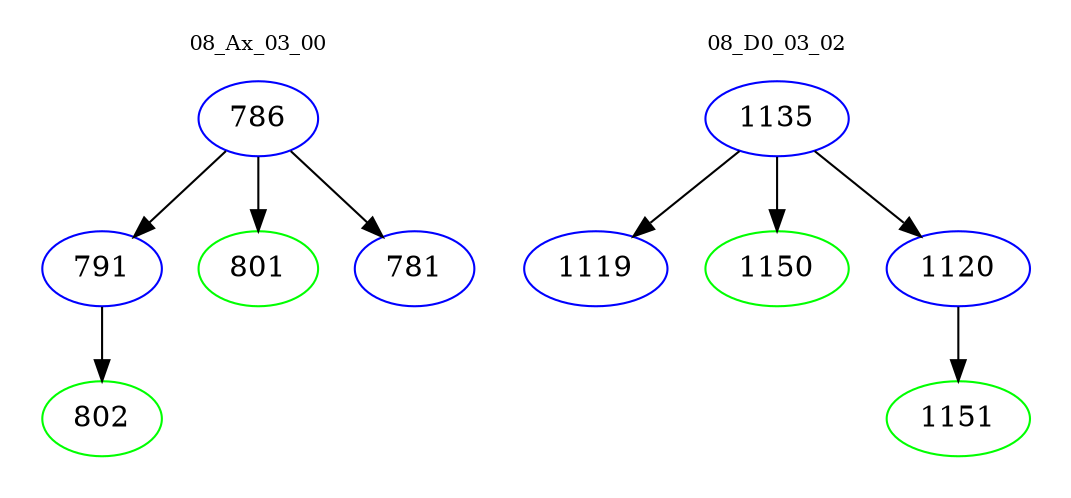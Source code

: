 digraph{
subgraph cluster_0 {
color = white
label = "08_Ax_03_00";
fontsize=10;
T0_786 [label="786", color="blue"]
T0_786 -> T0_791 [color="black"]
T0_791 [label="791", color="blue"]
T0_791 -> T0_802 [color="black"]
T0_802 [label="802", color="green"]
T0_786 -> T0_801 [color="black"]
T0_801 [label="801", color="green"]
T0_786 -> T0_781 [color="black"]
T0_781 [label="781", color="blue"]
}
subgraph cluster_1 {
color = white
label = "08_D0_03_02";
fontsize=10;
T1_1135 [label="1135", color="blue"]
T1_1135 -> T1_1119 [color="black"]
T1_1119 [label="1119", color="blue"]
T1_1135 -> T1_1150 [color="black"]
T1_1150 [label="1150", color="green"]
T1_1135 -> T1_1120 [color="black"]
T1_1120 [label="1120", color="blue"]
T1_1120 -> T1_1151 [color="black"]
T1_1151 [label="1151", color="green"]
}
}

